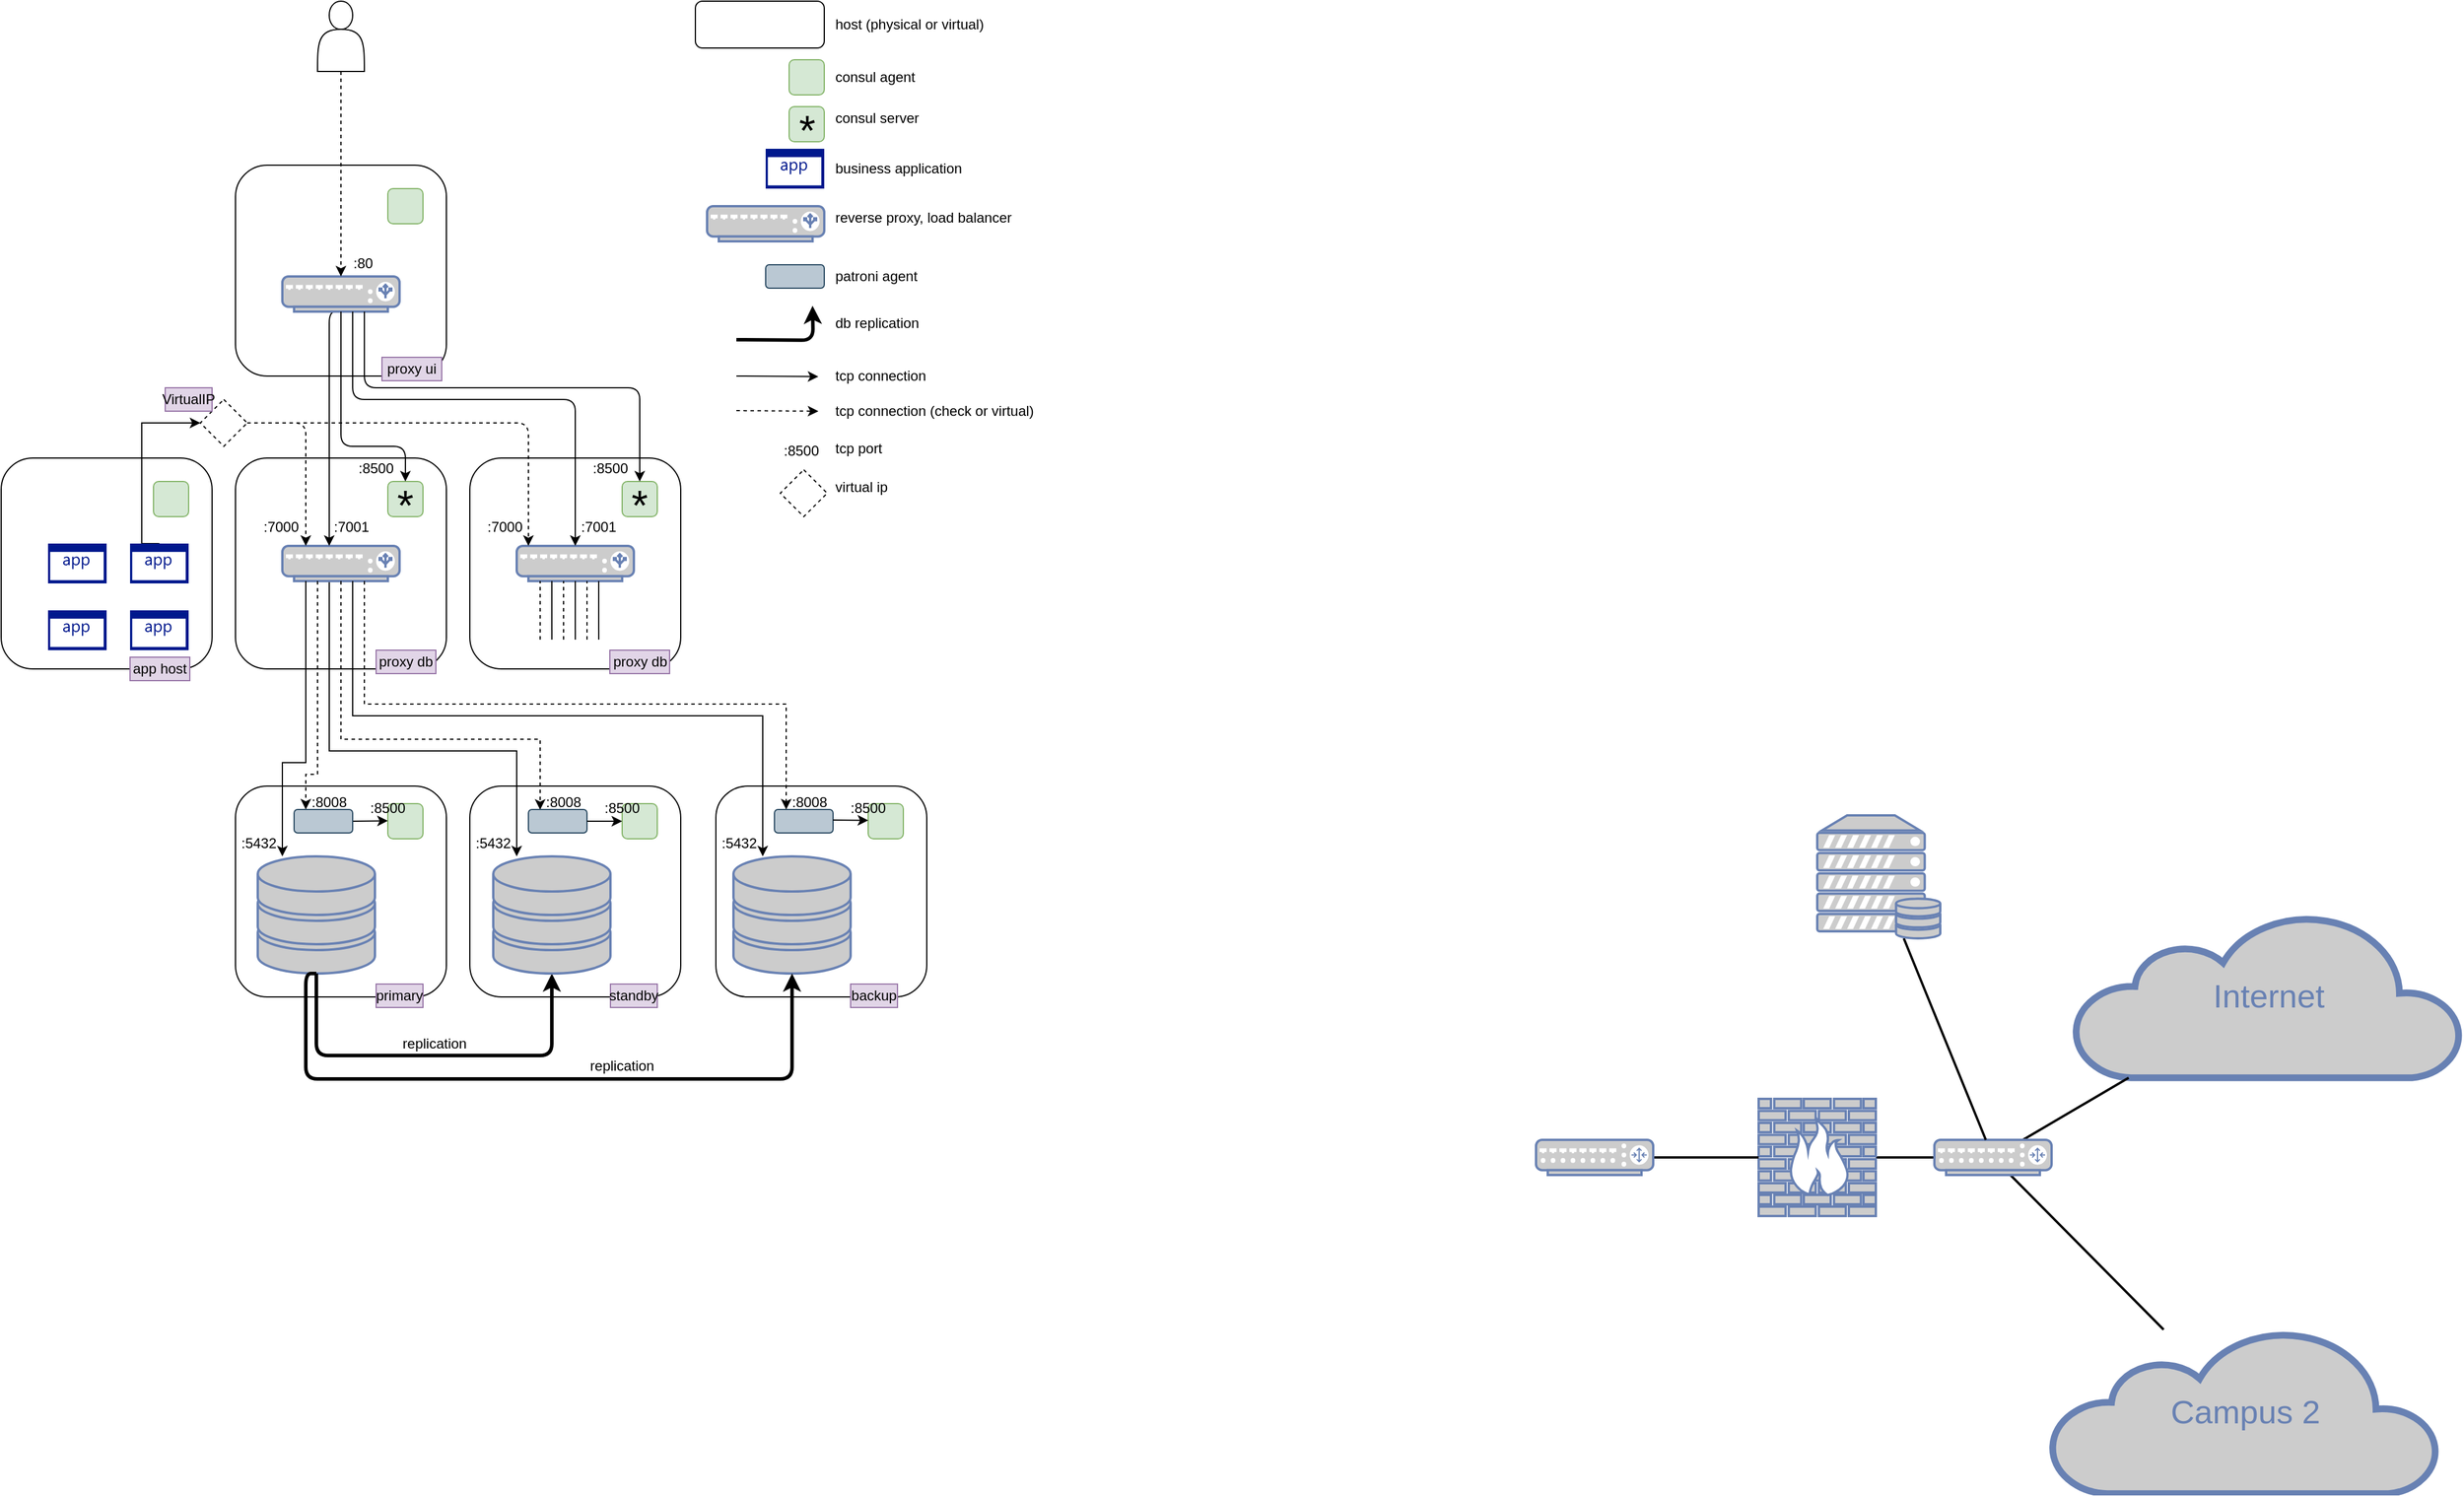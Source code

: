 <mxfile version="13.2.1" type="github">
  <diagram name="Page-1" id="bfe91b75-5d2c-26a0-9c1d-138518896778">
    <mxGraphModel dx="1113" dy="694" grid="1" gridSize="10" guides="1" tooltips="1" connect="1" arrows="1" fold="1" page="1" pageScale="1" pageWidth="1100" pageHeight="850" background="#ffffff" math="0" shadow="0">
      <root>
        <mxCell id="0" />
        <mxCell id="1" parent="0" />
        <mxCell id="Ll7NFRcKtgWp0UhdgGWS-8" value="" style="rounded=1;whiteSpace=wrap;html=1;" parent="1" vertex="1">
          <mxGeometry x="250" y="440" width="180" height="180" as="geometry" />
        </mxCell>
        <mxCell id="Ll7NFRcKtgWp0UhdgGWS-7" value="" style="rounded=1;whiteSpace=wrap;html=1;" parent="1" vertex="1">
          <mxGeometry x="660" y="720" width="180" height="180" as="geometry" />
        </mxCell>
        <mxCell id="Ll7NFRcKtgWp0UhdgGWS-6" value="" style="rounded=1;whiteSpace=wrap;html=1;" parent="1" vertex="1">
          <mxGeometry x="450" y="720" width="180" height="180" as="geometry" />
        </mxCell>
        <mxCell id="Ll7NFRcKtgWp0UhdgGWS-5" value="" style="rounded=1;whiteSpace=wrap;html=1;" parent="1" vertex="1">
          <mxGeometry x="250" y="720" width="180" height="180" as="geometry" />
        </mxCell>
        <mxCell id="7c3789c024ecab99-55" style="edgeStyle=none;html=1;labelBackgroundColor=none;endArrow=none;endFill=0;strokeWidth=2;fontFamily=Verdana;fontSize=28;fontColor=#6881B3;" parent="1" source="7c3789c024ecab99-8" target="7c3789c024ecab99-54" edge="1">
          <mxGeometry relative="1" as="geometry">
            <mxPoint x="1720" y="977.0" as="targetPoint" />
          </mxGeometry>
        </mxCell>
        <mxCell id="7c3789c024ecab99-8" value="" style="fontColor=#0066CC;verticalAlign=top;verticalLabelPosition=bottom;labelPosition=center;align=center;html=1;fillColor=#CCCCCC;strokeColor=#6881B3;gradientColor=none;gradientDirection=north;strokeWidth=2;shape=mxgraph.networks.firewall;rounded=0;shadow=0;comic=0;" parent="1" vertex="1">
          <mxGeometry x="1550" y="987" width="100" height="100" as="geometry" />
        </mxCell>
        <mxCell id="7c3789c024ecab99-52" style="edgeStyle=none;html=1;labelBackgroundColor=none;endArrow=none;endFill=0;strokeWidth=2;fontFamily=Verdana;fontSize=15;fontColor=#036897;" parent="1" source="7c3789c024ecab99-10" target="7c3789c024ecab99-8" edge="1">
          <mxGeometry relative="1" as="geometry">
            <mxPoint x="1610.0" y="1057" as="targetPoint" />
          </mxGeometry>
        </mxCell>
        <mxCell id="7c3789c024ecab99-10" value="" style="fontColor=#0066CC;verticalAlign=top;verticalLabelPosition=bottom;labelPosition=center;align=center;html=1;fillColor=#CCCCCC;strokeColor=#6881B3;gradientColor=none;gradientDirection=north;strokeWidth=2;shape=mxgraph.networks.router;rounded=0;shadow=0;comic=0;" parent="1" vertex="1">
          <mxGeometry x="1360" y="1022" width="100" height="30" as="geometry" />
        </mxCell>
        <mxCell id="7c3789c024ecab99-53" value="Internet" style="html=1;fillColor=#CCCCCC;strokeColor=#6881B3;gradientColor=none;gradientDirection=north;strokeWidth=2;shape=mxgraph.networks.cloud;fontColor=#6881B3;rounded=0;shadow=0;comic=0;align=center;fontSize=28;" parent="1" vertex="1">
          <mxGeometry x="1820" y="829" width="330" height="140" as="geometry" />
        </mxCell>
        <mxCell id="7c3789c024ecab99-56" style="edgeStyle=none;html=1;labelBackgroundColor=none;endArrow=none;endFill=0;strokeWidth=2;fontFamily=Verdana;fontSize=28;fontColor=#6881B3;" parent="1" source="7c3789c024ecab99-54" target="7c3789c024ecab99-53" edge="1">
          <mxGeometry relative="1" as="geometry" />
        </mxCell>
        <mxCell id="7c3789c024ecab99-77" style="edgeStyle=none;html=1;labelBackgroundColor=none;endArrow=none;endFill=0;strokeWidth=2;fontFamily=Verdana;fontSize=28;fontColor=#6881B3;" parent="1" source="7c3789c024ecab99-54" target="7c3789c024ecab99-76" edge="1">
          <mxGeometry relative="1" as="geometry" />
        </mxCell>
        <mxCell id="7c3789c024ecab99-54" value="" style="fontColor=#0066CC;verticalAlign=top;verticalLabelPosition=bottom;labelPosition=center;align=center;html=1;fillColor=#CCCCCC;strokeColor=#6881B3;gradientColor=none;gradientDirection=north;strokeWidth=2;shape=mxgraph.networks.router;rounded=0;shadow=0;comic=0;" parent="1" vertex="1">
          <mxGeometry x="1700" y="1022" width="100" height="30" as="geometry" />
        </mxCell>
        <mxCell id="7c3789c024ecab99-57" value="" style="fontColor=#0066CC;verticalAlign=top;verticalLabelPosition=bottom;labelPosition=center;align=center;html=1;fillColor=#CCCCCC;strokeColor=#6881B3;gradientColor=none;gradientDirection=north;strokeWidth=2;shape=mxgraph.networks.storage;rounded=0;shadow=0;comic=0;" parent="1" vertex="1">
          <mxGeometry x="269" y="780" width="100" height="100" as="geometry" />
        </mxCell>
        <mxCell id="7c3789c024ecab99-59" style="edgeStyle=none;html=1;labelBackgroundColor=none;endArrow=none;endFill=0;strokeWidth=2;fontFamily=Verdana;fontSize=28;fontColor=#6881B3;" parent="1" source="7c3789c024ecab99-58" target="7c3789c024ecab99-54" edge="1">
          <mxGeometry relative="1" as="geometry">
            <mxPoint x="1630" y="967" as="targetPoint" />
          </mxGeometry>
        </mxCell>
        <mxCell id="7c3789c024ecab99-58" value="" style="fontColor=#0066CC;verticalAlign=top;verticalLabelPosition=bottom;labelPosition=center;align=center;html=1;fillColor=#CCCCCC;strokeColor=#6881B3;gradientColor=none;gradientDirection=north;strokeWidth=2;shape=mxgraph.networks.server_storage;rounded=0;shadow=0;comic=0;" parent="1" vertex="1">
          <mxGeometry x="1600" y="745" width="105" height="105" as="geometry" />
        </mxCell>
        <mxCell id="7c3789c024ecab99-75" style="edgeStyle=orthogonalEdgeStyle;html=1;labelBackgroundColor=none;endArrow=classic;endFill=1;strokeWidth=3;fontFamily=Verdana;fontSize=28;fontColor=#6881B3;entryX=0.5;entryY=1;entryDx=0;entryDy=0;entryPerimeter=0;exitX=0.5;exitY=1;exitDx=0;exitDy=0;exitPerimeter=0;" parent="1" source="7c3789c024ecab99-57" target="Ll7NFRcKtgWp0UhdgGWS-1" edge="1">
          <mxGeometry relative="1" as="geometry">
            <mxPoint x="1300" y="900" as="targetPoint" />
            <Array as="points">
              <mxPoint x="340" y="950" />
              <mxPoint x="540" y="950" />
            </Array>
            <mxPoint x="830" y="1692" as="sourcePoint" />
          </mxGeometry>
        </mxCell>
        <mxCell id="7c3789c024ecab99-76" value="Campus 2" style="html=1;fillColor=#CCCCCC;strokeColor=#6881B3;gradientColor=none;gradientDirection=north;strokeWidth=2;shape=mxgraph.networks.cloud;fontColor=#6881B3;rounded=0;shadow=0;comic=0;align=center;fontSize=28;" parent="1" vertex="1">
          <mxGeometry x="1800" y="1184" width="330" height="140" as="geometry" />
        </mxCell>
        <mxCell id="Ll7NFRcKtgWp0UhdgGWS-1" value="" style="fontColor=#0066CC;verticalAlign=top;verticalLabelPosition=bottom;labelPosition=center;align=center;html=1;fillColor=#CCCCCC;strokeColor=#6881B3;gradientColor=none;gradientDirection=north;strokeWidth=2;shape=mxgraph.networks.storage;rounded=0;shadow=0;comic=0;" parent="1" vertex="1">
          <mxGeometry x="470" y="780" width="100" height="100" as="geometry" />
        </mxCell>
        <mxCell id="Ll7NFRcKtgWp0UhdgGWS-2" value="" style="fontColor=#0066CC;verticalAlign=top;verticalLabelPosition=bottom;labelPosition=center;align=center;html=1;fillColor=#CCCCCC;strokeColor=#6881B3;gradientColor=none;gradientDirection=north;strokeWidth=2;shape=mxgraph.networks.storage;rounded=0;shadow=0;comic=0;" parent="1" vertex="1">
          <mxGeometry x="675" y="780" width="100" height="100" as="geometry" />
        </mxCell>
        <mxCell id="Ll7NFRcKtgWp0UhdgGWS-3" style="edgeStyle=orthogonalEdgeStyle;html=1;labelBackgroundColor=none;endArrow=classic;endFill=1;strokeWidth=3;fontFamily=Verdana;fontSize=28;fontColor=#6881B3;entryX=0.5;entryY=1;entryDx=0;entryDy=0;entryPerimeter=0;exitX=0.5;exitY=1;exitDx=0;exitDy=0;exitPerimeter=0;startArrow=none;startFill=0;" parent="1" source="7c3789c024ecab99-57" target="Ll7NFRcKtgWp0UhdgGWS-2" edge="1">
          <mxGeometry relative="1" as="geometry">
            <mxPoint x="550" y="890" as="targetPoint" />
            <Array as="points">
              <mxPoint x="310" y="880" />
              <mxPoint x="310" y="970" />
              <mxPoint x="725" y="970" />
            </Array>
            <mxPoint x="350" y="890" as="sourcePoint" />
          </mxGeometry>
        </mxCell>
        <mxCell id="Ll7NFRcKtgWp0UhdgGWS-11" value="" style="edgeStyle=orthogonalEdgeStyle;rounded=0;orthogonalLoop=1;jettySize=auto;html=1;startArrow=none;startFill=0;endArrow=classic;endFill=1;" parent="1" source="Ll7NFRcKtgWp0UhdgGWS-4" edge="1">
          <mxGeometry relative="1" as="geometry">
            <mxPoint x="490" y="780" as="targetPoint" />
            <Array as="points">
              <mxPoint x="330" y="690" />
              <mxPoint x="490" y="690" />
            </Array>
          </mxGeometry>
        </mxCell>
        <mxCell id="Ll7NFRcKtgWp0UhdgGWS-4" value="" style="fontColor=#0066CC;verticalAlign=top;verticalLabelPosition=bottom;labelPosition=center;align=center;html=1;outlineConnect=0;fillColor=#CCCCCC;strokeColor=#6881B3;gradientColor=none;gradientDirection=north;strokeWidth=2;shape=mxgraph.networks.load_balancer;" parent="1" vertex="1">
          <mxGeometry x="290" y="515" width="100" height="30" as="geometry" />
        </mxCell>
        <mxCell id="Ll7NFRcKtgWp0UhdgGWS-12" value="" style="rounded=1;whiteSpace=wrap;html=1;" parent="1" vertex="1">
          <mxGeometry x="450" y="440" width="180" height="180" as="geometry" />
        </mxCell>
        <mxCell id="Ll7NFRcKtgWp0UhdgGWS-14" value="" style="edgeStyle=orthogonalEdgeStyle;rounded=0;orthogonalLoop=1;jettySize=auto;html=1;startArrow=none;startFill=0;endArrow=classic;endFill=1;entryX=0.208;entryY=0.016;entryDx=0;entryDy=0;dashed=1;entryPerimeter=0;" parent="1" source="Ll7NFRcKtgWp0UhdgGWS-4" target="Ll7NFRcKtgWp0UhdgGWS-15" edge="1">
          <mxGeometry relative="1" as="geometry">
            <mxPoint x="350.0" y="510" as="sourcePoint" />
            <mxPoint x="520.0" y="790" as="targetPoint" />
            <Array as="points">
              <mxPoint x="340" y="680" />
              <mxPoint x="510" y="680" />
              <mxPoint x="510" y="740" />
            </Array>
          </mxGeometry>
        </mxCell>
        <mxCell id="Ll7NFRcKtgWp0UhdgGWS-15" value="" style="rounded=1;whiteSpace=wrap;html=1;fillColor=#bac8d3;strokeColor=#23445d;" parent="1" vertex="1">
          <mxGeometry x="500" y="740" width="50" height="20" as="geometry" />
        </mxCell>
        <mxCell id="Ll7NFRcKtgWp0UhdgGWS-17" value="" style="rounded=1;whiteSpace=wrap;html=1;fillColor=#d5e8d4;strokeColor=#82b366;" parent="1" vertex="1">
          <mxGeometry x="580" y="735" width="30" height="30" as="geometry" />
        </mxCell>
        <mxCell id="Ll7NFRcKtgWp0UhdgGWS-18" value="" style="rounded=1;whiteSpace=wrap;html=1;fillColor=#d5e8d4;strokeColor=#82b366;" parent="1" vertex="1">
          <mxGeometry x="580" y="460" width="30" height="30" as="geometry" />
        </mxCell>
        <mxCell id="Ll7NFRcKtgWp0UhdgGWS-19" value="" style="rounded=1;whiteSpace=wrap;html=1;fillColor=#d5e8d4;strokeColor=#82b366;" parent="1" vertex="1">
          <mxGeometry x="380" y="460" width="30" height="30" as="geometry" />
        </mxCell>
        <mxCell id="Ll7NFRcKtgWp0UhdgGWS-20" value="" style="rounded=1;whiteSpace=wrap;html=1;fillColor=#d5e8d4;strokeColor=#82b366;" parent="1" vertex="1">
          <mxGeometry x="380" y="735" width="30" height="30" as="geometry" />
        </mxCell>
        <mxCell id="Ll7NFRcKtgWp0UhdgGWS-21" value="" style="rounded=1;whiteSpace=wrap;html=1;fillColor=#d5e8d4;strokeColor=#82b366;" parent="1" vertex="1">
          <mxGeometry x="790" y="735" width="30" height="30" as="geometry" />
        </mxCell>
        <mxCell id="Ll7NFRcKtgWp0UhdgGWS-22" value="" style="endArrow=classic;html=1;exitX=1;exitY=0.5;exitDx=0;exitDy=0;entryX=0;entryY=0.5;entryDx=0;entryDy=0;" parent="1" source="Ll7NFRcKtgWp0UhdgGWS-15" target="Ll7NFRcKtgWp0UhdgGWS-17" edge="1">
          <mxGeometry width="50" height="50" relative="1" as="geometry">
            <mxPoint x="530" y="720" as="sourcePoint" />
            <mxPoint x="580" y="670" as="targetPoint" />
          </mxGeometry>
        </mxCell>
        <mxCell id="Ll7NFRcKtgWp0UhdgGWS-23" value="" style="rounded=1;whiteSpace=wrap;html=1;" parent="1" vertex="1">
          <mxGeometry x="250" y="190" width="180" height="180" as="geometry" />
        </mxCell>
        <mxCell id="Ll7NFRcKtgWp0UhdgGWS-26" style="edgeStyle=orthogonalEdgeStyle;rounded=1;orthogonalLoop=1;jettySize=auto;html=1;exitX=0.5;exitY=1;exitDx=0;exitDy=0;exitPerimeter=0;startArrow=none;startFill=0;endArrow=classic;endFill=1;" parent="1" source="Ll7NFRcKtgWp0UhdgGWS-24" target="Ll7NFRcKtgWp0UhdgGWS-4" edge="1">
          <mxGeometry relative="1" as="geometry">
            <Array as="points">
              <mxPoint x="330" y="315" />
            </Array>
          </mxGeometry>
        </mxCell>
        <mxCell id="Ll7NFRcKtgWp0UhdgGWS-24" value="" style="fontColor=#0066CC;verticalAlign=top;verticalLabelPosition=bottom;labelPosition=center;align=center;html=1;outlineConnect=0;fillColor=#CCCCCC;strokeColor=#6881B3;gradientColor=none;gradientDirection=north;strokeWidth=2;shape=mxgraph.networks.load_balancer;" parent="1" vertex="1">
          <mxGeometry x="290" y="285" width="100" height="30" as="geometry" />
        </mxCell>
        <mxCell id="Ll7NFRcKtgWp0UhdgGWS-25" value="" style="rounded=1;whiteSpace=wrap;html=1;fillColor=#d5e8d4;strokeColor=#82b366;" parent="1" vertex="1">
          <mxGeometry x="380" y="210" width="30" height="30" as="geometry" />
        </mxCell>
        <mxCell id="Ll7NFRcKtgWp0UhdgGWS-27" style="edgeStyle=orthogonalEdgeStyle;rounded=1;orthogonalLoop=1;jettySize=auto;html=1;startArrow=none;startFill=0;endArrow=classic;endFill=1;entryX=0.5;entryY=0;entryDx=0;entryDy=0;" parent="1" source="Ll7NFRcKtgWp0UhdgGWS-24" target="Ll7NFRcKtgWp0UhdgGWS-19" edge="1">
          <mxGeometry relative="1" as="geometry">
            <mxPoint x="350" y="325" as="sourcePoint" />
            <mxPoint x="350" y="545" as="targetPoint" />
            <Array as="points">
              <mxPoint x="340" y="430" />
              <mxPoint x="395" y="430" />
            </Array>
          </mxGeometry>
        </mxCell>
        <mxCell id="Ll7NFRcKtgWp0UhdgGWS-28" style="edgeStyle=orthogonalEdgeStyle;rounded=1;orthogonalLoop=1;jettySize=auto;html=1;startArrow=none;startFill=0;endArrow=classic;endFill=1;entryX=0.5;entryY=0;entryDx=0;entryDy=0;" parent="1" source="Ll7NFRcKtgWp0UhdgGWS-24" target="Ll7NFRcKtgWp0UhdgGWS-18" edge="1">
          <mxGeometry relative="1" as="geometry">
            <mxPoint x="350.059" y="325" as="sourcePoint" />
            <mxPoint x="405" y="470" as="targetPoint" />
            <Array as="points">
              <mxPoint x="360" y="380" />
              <mxPoint x="595" y="380" />
            </Array>
          </mxGeometry>
        </mxCell>
        <mxCell id="Ll7NFRcKtgWp0UhdgGWS-30" value="" style="rounded=1;whiteSpace=wrap;html=1;fillColor=#bac8d3;strokeColor=#23445d;" parent="1" vertex="1">
          <mxGeometry x="710" y="740" width="50" height="20" as="geometry" />
        </mxCell>
        <mxCell id="Ll7NFRcKtgWp0UhdgGWS-31" value="" style="edgeStyle=orthogonalEdgeStyle;rounded=0;orthogonalLoop=1;jettySize=auto;html=1;startArrow=none;startFill=0;endArrow=classic;endFill=1;dashed=1;" parent="1" source="Ll7NFRcKtgWp0UhdgGWS-4" edge="1">
          <mxGeometry relative="1" as="geometry">
            <mxPoint x="370" y="575" as="sourcePoint" />
            <mxPoint x="310" y="740" as="targetPoint" />
            <Array as="points">
              <mxPoint x="320" y="710" />
              <mxPoint x="310" y="710" />
              <mxPoint x="310" y="740" />
            </Array>
          </mxGeometry>
        </mxCell>
        <mxCell id="Ll7NFRcKtgWp0UhdgGWS-32" value="" style="edgeStyle=orthogonalEdgeStyle;rounded=0;orthogonalLoop=1;jettySize=auto;html=1;startArrow=none;startFill=0;endArrow=classic;endFill=1;" parent="1" source="Ll7NFRcKtgWp0UhdgGWS-4" edge="1">
          <mxGeometry relative="1" as="geometry">
            <mxPoint x="320" y="575" as="sourcePoint" />
            <mxPoint x="290" y="780" as="targetPoint" />
            <Array as="points">
              <mxPoint x="310" y="700" />
              <mxPoint x="290" y="700" />
            </Array>
          </mxGeometry>
        </mxCell>
        <mxCell id="Ll7NFRcKtgWp0UhdgGWS-33" value="" style="edgeStyle=orthogonalEdgeStyle;rounded=0;orthogonalLoop=1;jettySize=auto;html=1;startArrow=none;startFill=0;endArrow=classic;endFill=1;dashed=1;" parent="1" source="Ll7NFRcKtgWp0UhdgGWS-4" edge="1">
          <mxGeometry relative="1" as="geometry">
            <mxPoint x="350" y="575" as="sourcePoint" />
            <mxPoint x="720" y="740" as="targetPoint" />
            <Array as="points">
              <mxPoint x="360" y="650" />
              <mxPoint x="720" y="650" />
            </Array>
          </mxGeometry>
        </mxCell>
        <mxCell id="Ll7NFRcKtgWp0UhdgGWS-34" value="" style="edgeStyle=orthogonalEdgeStyle;rounded=0;orthogonalLoop=1;jettySize=auto;html=1;startArrow=none;startFill=0;endArrow=classic;endFill=1;" parent="1" source="Ll7NFRcKtgWp0UhdgGWS-4" edge="1">
          <mxGeometry relative="1" as="geometry">
            <mxPoint x="360" y="575" as="sourcePoint" />
            <mxPoint x="700" y="780" as="targetPoint" />
            <Array as="points">
              <mxPoint x="350" y="660" />
              <mxPoint x="700" y="660" />
            </Array>
          </mxGeometry>
        </mxCell>
        <mxCell id="Ll7NFRcKtgWp0UhdgGWS-35" value="" style="fontColor=#0066CC;verticalAlign=top;verticalLabelPosition=bottom;labelPosition=center;align=center;html=1;outlineConnect=0;fillColor=#CCCCCC;strokeColor=#6881B3;gradientColor=none;gradientDirection=north;strokeWidth=2;shape=mxgraph.networks.load_balancer;" parent="1" vertex="1">
          <mxGeometry x="490" y="515" width="100" height="30" as="geometry" />
        </mxCell>
        <mxCell id="Ll7NFRcKtgWp0UhdgGWS-36" style="edgeStyle=orthogonalEdgeStyle;rounded=1;orthogonalLoop=1;jettySize=auto;html=1;startArrow=none;startFill=0;endArrow=classic;endFill=1;" parent="1" source="Ll7NFRcKtgWp0UhdgGWS-24" edge="1">
          <mxGeometry relative="1" as="geometry">
            <mxPoint x="370" y="325" as="sourcePoint" />
            <mxPoint x="540" y="515" as="targetPoint" />
            <Array as="points">
              <mxPoint x="350" y="390" />
              <mxPoint x="540" y="390" />
              <mxPoint x="540" y="515" />
            </Array>
          </mxGeometry>
        </mxCell>
        <mxCell id="Ll7NFRcKtgWp0UhdgGWS-37" value="" style="rounded=1;whiteSpace=wrap;html=1;fillColor=#d5e8d4;strokeColor=#82b366;" parent="1" vertex="1">
          <mxGeometry x="722.5" y="100" width="30" height="30" as="geometry" />
        </mxCell>
        <mxCell id="Ll7NFRcKtgWp0UhdgGWS-38" value="*" style="text;html=1;strokeColor=none;fillColor=none;align=center;verticalAlign=middle;whiteSpace=wrap;rounded=0;fontSize=36;" parent="1" vertex="1">
          <mxGeometry x="375" y="470" width="40" height="20" as="geometry" />
        </mxCell>
        <mxCell id="Ll7NFRcKtgWp0UhdgGWS-39" value="*" style="text;html=1;strokeColor=none;fillColor=none;align=center;verticalAlign=middle;whiteSpace=wrap;rounded=0;fontSize=36;" parent="1" vertex="1">
          <mxGeometry x="575" y="470" width="40" height="20" as="geometry" />
        </mxCell>
        <mxCell id="Ll7NFRcKtgWp0UhdgGWS-40" value="" style="rounded=1;whiteSpace=wrap;html=1;fillColor=#d5e8d4;strokeColor=#82b366;" parent="1" vertex="1">
          <mxGeometry x="722.5" y="140" width="30" height="30" as="geometry" />
        </mxCell>
        <mxCell id="Ll7NFRcKtgWp0UhdgGWS-41" value="*" style="text;html=1;strokeColor=none;fillColor=none;align=center;verticalAlign=middle;whiteSpace=wrap;rounded=0;fontSize=36;" parent="1" vertex="1">
          <mxGeometry x="717.5" y="150" width="40" height="20" as="geometry" />
        </mxCell>
        <mxCell id="Ll7NFRcKtgWp0UhdgGWS-42" value="" style="fontColor=#0066CC;verticalAlign=top;verticalLabelPosition=bottom;labelPosition=center;align=center;html=1;outlineConnect=0;fillColor=#CCCCCC;strokeColor=#6881B3;gradientColor=none;gradientDirection=north;strokeWidth=2;shape=mxgraph.networks.load_balancer;" parent="1" vertex="1">
          <mxGeometry x="652.5" y="225" width="100" height="30" as="geometry" />
        </mxCell>
        <mxCell id="Ll7NFRcKtgWp0UhdgGWS-43" value="" style="rounded=1;whiteSpace=wrap;html=1;fillColor=#bac8d3;strokeColor=#23445d;" parent="1" vertex="1">
          <mxGeometry x="702.5" y="275" width="50" height="20" as="geometry" />
        </mxCell>
        <mxCell id="Ll7NFRcKtgWp0UhdgGWS-45" value="&lt;font style=&quot;font-size: 12px&quot;&gt;:5432&lt;/font&gt;" style="text;html=1;strokeColor=none;fillColor=none;align=center;verticalAlign=middle;whiteSpace=wrap;rounded=0;fontSize=36;" parent="1" vertex="1">
          <mxGeometry x="250" y="750" width="40" height="20" as="geometry" />
        </mxCell>
        <mxCell id="Ll7NFRcKtgWp0UhdgGWS-46" value="&lt;font style=&quot;font-size: 12px&quot;&gt;:8008&lt;/font&gt;" style="text;html=1;strokeColor=none;fillColor=none;align=center;verticalAlign=middle;whiteSpace=wrap;rounded=0;fontSize=36;" parent="1" vertex="1">
          <mxGeometry x="310" y="715" width="40" height="20" as="geometry" />
        </mxCell>
        <mxCell id="Ll7NFRcKtgWp0UhdgGWS-47" value="&lt;font style=&quot;font-size: 12px&quot;&gt;:7000&lt;/font&gt;" style="text;html=1;strokeColor=none;fillColor=none;align=center;verticalAlign=middle;whiteSpace=wrap;rounded=0;fontSize=36;" parent="1" vertex="1">
          <mxGeometry x="269" y="480" width="40" height="20" as="geometry" />
        </mxCell>
        <mxCell id="Ll7NFRcKtgWp0UhdgGWS-48" value="&lt;font style=&quot;font-size: 12px&quot;&gt;:8500&lt;/font&gt;" style="text;html=1;strokeColor=none;fillColor=none;align=center;verticalAlign=middle;whiteSpace=wrap;rounded=0;fontSize=36;" parent="1" vertex="1">
          <mxGeometry x="350" y="425" width="40" height="30" as="geometry" />
        </mxCell>
        <mxCell id="Ll7NFRcKtgWp0UhdgGWS-49" value="&lt;font style=&quot;font-size: 12px&quot;&gt;:8500&lt;/font&gt;" style="text;html=1;strokeColor=none;fillColor=none;align=center;verticalAlign=middle;whiteSpace=wrap;rounded=0;fontSize=36;" parent="1" vertex="1">
          <mxGeometry x="560" y="720" width="40" height="20" as="geometry" />
        </mxCell>
        <mxCell id="Ll7NFRcKtgWp0UhdgGWS-51" style="edgeStyle=orthogonalEdgeStyle;rounded=0;orthogonalLoop=1;jettySize=auto;html=1;exitX=0.5;exitY=1;exitDx=0;exitDy=0;entryX=0.5;entryY=0;entryDx=0;entryDy=0;entryPerimeter=0;dashed=1;startArrow=none;startFill=0;endArrow=classic;endFill=1;fontSize=36;" parent="1" source="Ll7NFRcKtgWp0UhdgGWS-50" target="Ll7NFRcKtgWp0UhdgGWS-24" edge="1">
          <mxGeometry relative="1" as="geometry" />
        </mxCell>
        <mxCell id="Ll7NFRcKtgWp0UhdgGWS-50" value="" style="shape=actor;whiteSpace=wrap;html=1;fontSize=36;" parent="1" vertex="1">
          <mxGeometry x="320" y="50" width="40" height="60" as="geometry" />
        </mxCell>
        <mxCell id="Ll7NFRcKtgWp0UhdgGWS-52" value="&lt;font style=&quot;font-size: 12px&quot;&gt;:80&lt;/font&gt;" style="text;html=1;strokeColor=none;fillColor=none;align=center;verticalAlign=middle;whiteSpace=wrap;rounded=0;fontSize=36;" parent="1" vertex="1">
          <mxGeometry x="339" y="255" width="40" height="20" as="geometry" />
        </mxCell>
        <mxCell id="Ll7NFRcKtgWp0UhdgGWS-53" value="&lt;font style=&quot;font-size: 12px&quot;&gt;:7000&lt;/font&gt;" style="text;html=1;strokeColor=none;fillColor=none;align=center;verticalAlign=middle;whiteSpace=wrap;rounded=0;fontSize=36;" parent="1" vertex="1">
          <mxGeometry x="460" y="480" width="40" height="20" as="geometry" />
        </mxCell>
        <mxCell id="Ll7NFRcKtgWp0UhdgGWS-54" value="&lt;font style=&quot;font-size: 12px&quot;&gt;:8500&lt;/font&gt;" style="text;html=1;strokeColor=none;fillColor=none;align=center;verticalAlign=middle;whiteSpace=wrap;rounded=0;fontSize=36;" parent="1" vertex="1">
          <mxGeometry x="550" y="425" width="40" height="30" as="geometry" />
        </mxCell>
        <mxCell id="Ll7NFRcKtgWp0UhdgGWS-55" value="" style="endArrow=none;html=1;fontSize=36;exitX=0.389;exitY=0.861;exitDx=0;exitDy=0;exitPerimeter=0;" parent="1" source="Ll7NFRcKtgWp0UhdgGWS-12" edge="1">
          <mxGeometry width="50" height="50" relative="1" as="geometry">
            <mxPoint x="470" y="595" as="sourcePoint" />
            <mxPoint x="520" y="545" as="targetPoint" />
          </mxGeometry>
        </mxCell>
        <mxCell id="Ll7NFRcKtgWp0UhdgGWS-56" value="" style="endArrow=none;html=1;dashed=1;fontSize=36;exitX=0.389;exitY=0.861;exitDx=0;exitDy=0;exitPerimeter=0;" parent="1" edge="1">
          <mxGeometry width="50" height="50" relative="1" as="geometry">
            <mxPoint x="530.02" y="594.98" as="sourcePoint" />
            <mxPoint x="530" y="545" as="targetPoint" />
          </mxGeometry>
        </mxCell>
        <mxCell id="Ll7NFRcKtgWp0UhdgGWS-57" value="" style="endArrow=none;html=1;dashed=1;fontSize=36;exitX=0.389;exitY=0.861;exitDx=0;exitDy=0;exitPerimeter=0;" parent="1" edge="1">
          <mxGeometry width="50" height="50" relative="1" as="geometry">
            <mxPoint x="510.02" y="594.98" as="sourcePoint" />
            <mxPoint x="510" y="545" as="targetPoint" />
          </mxGeometry>
        </mxCell>
        <mxCell id="Ll7NFRcKtgWp0UhdgGWS-58" value="" style="endArrow=none;html=1;fontSize=36;exitX=0.389;exitY=0.861;exitDx=0;exitDy=0;exitPerimeter=0;" parent="1" edge="1">
          <mxGeometry width="50" height="50" relative="1" as="geometry">
            <mxPoint x="540.02" y="594.98" as="sourcePoint" />
            <mxPoint x="540" y="545" as="targetPoint" />
          </mxGeometry>
        </mxCell>
        <mxCell id="Ll7NFRcKtgWp0UhdgGWS-59" value="" style="endArrow=none;html=1;dashed=1;fontSize=36;exitX=0.389;exitY=0.861;exitDx=0;exitDy=0;exitPerimeter=0;" parent="1" edge="1">
          <mxGeometry width="50" height="50" relative="1" as="geometry">
            <mxPoint x="550.02" y="594.98" as="sourcePoint" />
            <mxPoint x="550" y="545" as="targetPoint" />
          </mxGeometry>
        </mxCell>
        <mxCell id="Ll7NFRcKtgWp0UhdgGWS-60" value="" style="endArrow=none;html=1;fontSize=36;exitX=0.389;exitY=0.861;exitDx=0;exitDy=0;exitPerimeter=0;" parent="1" edge="1">
          <mxGeometry width="50" height="50" relative="1" as="geometry">
            <mxPoint x="560.02" y="594.98" as="sourcePoint" />
            <mxPoint x="560" y="545" as="targetPoint" />
          </mxGeometry>
        </mxCell>
        <mxCell id="Ll7NFRcKtgWp0UhdgGWS-61" value="&lt;font style=&quot;font-size: 12px&quot;&gt;:8008&lt;/font&gt;" style="text;html=1;strokeColor=none;fillColor=none;align=center;verticalAlign=middle;whiteSpace=wrap;rounded=0;fontSize=36;" parent="1" vertex="1">
          <mxGeometry x="510" y="715" width="40" height="20" as="geometry" />
        </mxCell>
        <mxCell id="Ll7NFRcKtgWp0UhdgGWS-62" value="&lt;font style=&quot;font-size: 12px&quot;&gt;:8008&lt;/font&gt;" style="text;html=1;strokeColor=none;fillColor=none;align=center;verticalAlign=middle;whiteSpace=wrap;rounded=0;fontSize=36;" parent="1" vertex="1">
          <mxGeometry x="720" y="715" width="40" height="20" as="geometry" />
        </mxCell>
        <mxCell id="Ll7NFRcKtgWp0UhdgGWS-63" value="&lt;font style=&quot;font-size: 12px&quot;&gt;:5432&lt;/font&gt;" style="text;html=1;strokeColor=none;fillColor=none;align=center;verticalAlign=middle;whiteSpace=wrap;rounded=0;fontSize=36;" parent="1" vertex="1">
          <mxGeometry x="450" y="750" width="40" height="20" as="geometry" />
        </mxCell>
        <mxCell id="Ll7NFRcKtgWp0UhdgGWS-64" value="&lt;font style=&quot;font-size: 12px&quot;&gt;:5432&lt;/font&gt;" style="text;html=1;strokeColor=none;fillColor=none;align=center;verticalAlign=middle;whiteSpace=wrap;rounded=0;fontSize=36;" parent="1" vertex="1">
          <mxGeometry x="660" y="750" width="40" height="20" as="geometry" />
        </mxCell>
        <mxCell id="Ll7NFRcKtgWp0UhdgGWS-65" value="&lt;font style=&quot;font-size: 12px&quot;&gt;:8500&lt;/font&gt;" style="text;html=1;strokeColor=none;fillColor=none;align=center;verticalAlign=middle;whiteSpace=wrap;rounded=0;fontSize=36;" parent="1" vertex="1">
          <mxGeometry x="360" y="720" width="40" height="20" as="geometry" />
        </mxCell>
        <mxCell id="Ll7NFRcKtgWp0UhdgGWS-66" value="&lt;font style=&quot;font-size: 12px&quot;&gt;:8500&lt;/font&gt;" style="text;html=1;strokeColor=none;fillColor=none;align=center;verticalAlign=middle;whiteSpace=wrap;rounded=0;fontSize=36;" parent="1" vertex="1">
          <mxGeometry x="770" y="720" width="40" height="20" as="geometry" />
        </mxCell>
        <mxCell id="Ll7NFRcKtgWp0UhdgGWS-67" value="" style="endArrow=classic;html=1;exitX=1;exitY=0.5;exitDx=0;exitDy=0;entryX=0;entryY=0.5;entryDx=0;entryDy=0;" parent="1" source="Ll7NFRcKtgWp0UhdgGWS-29" edge="1">
          <mxGeometry width="50" height="50" relative="1" as="geometry">
            <mxPoint x="320" y="749.66" as="sourcePoint" />
            <mxPoint x="380" y="749.66" as="targetPoint" />
          </mxGeometry>
        </mxCell>
        <mxCell id="Ll7NFRcKtgWp0UhdgGWS-68" value="" style="endArrow=classic;html=1;entryX=0;entryY=0.5;entryDx=0;entryDy=0;" parent="1" edge="1">
          <mxGeometry width="50" height="50" relative="1" as="geometry">
            <mxPoint x="760" y="749" as="sourcePoint" />
            <mxPoint x="790" y="749.31" as="targetPoint" />
          </mxGeometry>
        </mxCell>
        <mxCell id="Ll7NFRcKtgWp0UhdgGWS-29" value="" style="rounded=1;whiteSpace=wrap;html=1;fillColor=#bac8d3;strokeColor=#23445d;" parent="1" vertex="1">
          <mxGeometry x="300" y="740" width="50" height="20" as="geometry" />
        </mxCell>
        <mxCell id="Ll7NFRcKtgWp0UhdgGWS-70" style="edgeStyle=orthogonalEdgeStyle;html=1;labelBackgroundColor=none;endArrow=classic;endFill=1;strokeWidth=3;fontFamily=Verdana;fontSize=28;fontColor=#6881B3;" parent="1" edge="1">
          <mxGeometry relative="1" as="geometry">
            <mxPoint x="742.5" y="310" as="targetPoint" />
            <mxPoint x="677.5" y="339" as="sourcePoint" />
          </mxGeometry>
        </mxCell>
        <mxCell id="Ll7NFRcKtgWp0UhdgGWS-71" value="" style="endArrow=classic;html=1;strokeWidth=1;fontSize=36;" parent="1" edge="1">
          <mxGeometry width="50" height="50" relative="1" as="geometry">
            <mxPoint x="677.5" y="370" as="sourcePoint" />
            <mxPoint x="747.5" y="370.48" as="targetPoint" />
          </mxGeometry>
        </mxCell>
        <mxCell id="Ll7NFRcKtgWp0UhdgGWS-72" value="" style="endArrow=classic;html=1;strokeWidth=1;fontSize=36;dashed=1;" parent="1" edge="1">
          <mxGeometry width="50" height="50" relative="1" as="geometry">
            <mxPoint x="677.5" y="399.52" as="sourcePoint" />
            <mxPoint x="747.5" y="400" as="targetPoint" />
          </mxGeometry>
        </mxCell>
        <mxCell id="Ll7NFRcKtgWp0UhdgGWS-73" value="&lt;font style=&quot;font-size: 12px&quot;&gt;:8500&lt;/font&gt;" style="text;html=1;strokeColor=none;fillColor=none;align=center;verticalAlign=middle;whiteSpace=wrap;rounded=0;fontSize=36;" parent="1" vertex="1">
          <mxGeometry x="712.5" y="410" width="40" height="30" as="geometry" />
        </mxCell>
        <mxCell id="i6Yz9w69S7k_bQLnVukU-1" value="" style="rounded=1;whiteSpace=wrap;html=1;" vertex="1" parent="1">
          <mxGeometry x="50" y="440" width="180" height="180" as="geometry" />
        </mxCell>
        <mxCell id="i6Yz9w69S7k_bQLnVukU-3" value="" style="rounded=1;whiteSpace=wrap;html=1;fillColor=#d5e8d4;strokeColor=#82b366;" vertex="1" parent="1">
          <mxGeometry x="180" y="460" width="30" height="30" as="geometry" />
        </mxCell>
        <mxCell id="i6Yz9w69S7k_bQLnVukU-9" style="edgeStyle=orthogonalEdgeStyle;rounded=0;orthogonalLoop=1;jettySize=auto;html=1;exitX=0.5;exitY=0;exitDx=0;exitDy=0;exitPerimeter=0;entryX=0;entryY=0.5;entryDx=0;entryDy=0;" edge="1" parent="1" source="i6Yz9w69S7k_bQLnVukU-5" target="i6Yz9w69S7k_bQLnVukU-21">
          <mxGeometry relative="1" as="geometry">
            <Array as="points">
              <mxPoint x="170" y="513" />
              <mxPoint x="170" y="410" />
            </Array>
          </mxGeometry>
        </mxCell>
        <mxCell id="i6Yz9w69S7k_bQLnVukU-5" value="" style="aspect=fixed;pointerEvents=1;shadow=0;dashed=0;html=1;strokeColor=none;labelPosition=center;verticalLabelPosition=bottom;verticalAlign=top;align=center;fillColor=#00188D;shape=mxgraph.mscae.enterprise.application" vertex="1" parent="1">
          <mxGeometry x="160" y="513" width="50" height="34" as="geometry" />
        </mxCell>
        <mxCell id="i6Yz9w69S7k_bQLnVukU-6" value="" style="aspect=fixed;pointerEvents=1;shadow=0;dashed=0;html=1;strokeColor=none;labelPosition=center;verticalLabelPosition=bottom;verticalAlign=top;align=center;fillColor=#00188D;shape=mxgraph.mscae.enterprise.application" vertex="1" parent="1">
          <mxGeometry x="90" y="513" width="50" height="34" as="geometry" />
        </mxCell>
        <mxCell id="i6Yz9w69S7k_bQLnVukU-7" value="" style="aspect=fixed;pointerEvents=1;shadow=0;dashed=0;html=1;strokeColor=none;labelPosition=center;verticalLabelPosition=bottom;verticalAlign=top;align=center;fillColor=#00188D;shape=mxgraph.mscae.enterprise.application" vertex="1" parent="1">
          <mxGeometry x="90" y="570" width="50" height="34" as="geometry" />
        </mxCell>
        <mxCell id="i6Yz9w69S7k_bQLnVukU-8" value="" style="aspect=fixed;pointerEvents=1;shadow=0;dashed=0;html=1;strokeColor=none;labelPosition=center;verticalLabelPosition=bottom;verticalAlign=top;align=center;fillColor=#00188D;shape=mxgraph.mscae.enterprise.application" vertex="1" parent="1">
          <mxGeometry x="160" y="570" width="50" height="34" as="geometry" />
        </mxCell>
        <mxCell id="i6Yz9w69S7k_bQLnVukU-10" value="&lt;font style=&quot;font-size: 12px&quot;&gt;:7001&lt;/font&gt;" style="text;html=1;strokeColor=none;fillColor=none;align=center;verticalAlign=middle;whiteSpace=wrap;rounded=0;fontSize=36;" vertex="1" parent="1">
          <mxGeometry x="329" y="480" width="40" height="20" as="geometry" />
        </mxCell>
        <mxCell id="i6Yz9w69S7k_bQLnVukU-11" value="replication" style="text;html=1;strokeColor=none;fillColor=none;align=center;verticalAlign=middle;whiteSpace=wrap;rounded=0;" vertex="1" parent="1">
          <mxGeometry x="400" y="930" width="40" height="20" as="geometry" />
        </mxCell>
        <mxCell id="i6Yz9w69S7k_bQLnVukU-12" value="replication" style="text;html=1;strokeColor=none;fillColor=none;align=center;verticalAlign=middle;whiteSpace=wrap;rounded=0;" vertex="1" parent="1">
          <mxGeometry x="560" y="949" width="40" height="20" as="geometry" />
        </mxCell>
        <mxCell id="i6Yz9w69S7k_bQLnVukU-13" value="primary" style="text;html=1;strokeColor=#9673a6;fillColor=#e1d5e7;align=center;verticalAlign=middle;whiteSpace=wrap;rounded=0;" vertex="1" parent="1">
          <mxGeometry x="370" y="889" width="40" height="20" as="geometry" />
        </mxCell>
        <mxCell id="i6Yz9w69S7k_bQLnVukU-14" value="standby" style="text;html=1;strokeColor=#9673a6;fillColor=#e1d5e7;align=center;verticalAlign=middle;whiteSpace=wrap;rounded=0;" vertex="1" parent="1">
          <mxGeometry x="570" y="889" width="40" height="20" as="geometry" />
        </mxCell>
        <mxCell id="i6Yz9w69S7k_bQLnVukU-17" value="backup" style="text;html=1;strokeColor=#9673a6;fillColor=#e1d5e7;align=center;verticalAlign=middle;whiteSpace=wrap;rounded=0;" vertex="1" parent="1">
          <mxGeometry x="775" y="889" width="40" height="20" as="geometry" />
        </mxCell>
        <mxCell id="i6Yz9w69S7k_bQLnVukU-18" value="proxy db" style="text;html=1;strokeColor=#9673a6;fillColor=#e1d5e7;align=center;verticalAlign=middle;whiteSpace=wrap;rounded=0;" vertex="1" parent="1">
          <mxGeometry x="370" y="604" width="51" height="20" as="geometry" />
        </mxCell>
        <mxCell id="i6Yz9w69S7k_bQLnVukU-19" value="proxy db" style="text;html=1;strokeColor=#9673a6;fillColor=#e1d5e7;align=center;verticalAlign=middle;whiteSpace=wrap;rounded=0;" vertex="1" parent="1">
          <mxGeometry x="569.5" y="604" width="51" height="20" as="geometry" />
        </mxCell>
        <mxCell id="i6Yz9w69S7k_bQLnVukU-20" value="proxy ui" style="text;html=1;strokeColor=#9673a6;fillColor=#e1d5e7;align=center;verticalAlign=middle;whiteSpace=wrap;rounded=0;" vertex="1" parent="1">
          <mxGeometry x="375" y="354" width="51" height="20" as="geometry" />
        </mxCell>
        <mxCell id="i6Yz9w69S7k_bQLnVukU-23" style="edgeStyle=orthogonalEdgeStyle;rounded=1;orthogonalLoop=1;jettySize=auto;html=1;exitX=1;exitY=0.5;exitDx=0;exitDy=0;dashed=1;" edge="1" parent="1" source="i6Yz9w69S7k_bQLnVukU-21" target="Ll7NFRcKtgWp0UhdgGWS-4">
          <mxGeometry relative="1" as="geometry">
            <Array as="points">
              <mxPoint x="310" y="410" />
            </Array>
          </mxGeometry>
        </mxCell>
        <mxCell id="i6Yz9w69S7k_bQLnVukU-21" value="" style="rhombus;whiteSpace=wrap;html=1;fillColor=#ffffff;dashed=1;" vertex="1" parent="1">
          <mxGeometry x="220" y="390" width="40" height="40" as="geometry" />
        </mxCell>
        <mxCell id="i6Yz9w69S7k_bQLnVukU-24" style="edgeStyle=orthogonalEdgeStyle;rounded=1;orthogonalLoop=1;jettySize=auto;html=1;exitX=1;exitY=0.5;exitDx=0;exitDy=0;dashed=1;" edge="1" parent="1" source="i6Yz9w69S7k_bQLnVukU-21" target="Ll7NFRcKtgWp0UhdgGWS-35">
          <mxGeometry relative="1" as="geometry">
            <mxPoint x="270" y="420" as="sourcePoint" />
            <mxPoint x="320.029" y="525" as="targetPoint" />
            <Array as="points">
              <mxPoint x="500" y="410" />
            </Array>
          </mxGeometry>
        </mxCell>
        <mxCell id="i6Yz9w69S7k_bQLnVukU-26" value="&lt;font style=&quot;font-size: 12px&quot;&gt;:7001&lt;/font&gt;" style="text;html=1;strokeColor=none;fillColor=none;align=center;verticalAlign=middle;whiteSpace=wrap;rounded=0;fontSize=36;" vertex="1" parent="1">
          <mxGeometry x="540" y="480" width="40" height="20" as="geometry" />
        </mxCell>
        <mxCell id="i6Yz9w69S7k_bQLnVukU-27" value="app host" style="text;html=1;strokeColor=#9673a6;fillColor=#e1d5e7;align=center;verticalAlign=middle;whiteSpace=wrap;rounded=0;" vertex="1" parent="1">
          <mxGeometry x="160" y="610" width="51" height="20" as="geometry" />
        </mxCell>
        <mxCell id="i6Yz9w69S7k_bQLnVukU-28" value="VirtualIP" style="text;html=1;strokeColor=#9673a6;fillColor=#e1d5e7;align=center;verticalAlign=middle;whiteSpace=wrap;rounded=0;" vertex="1" parent="1">
          <mxGeometry x="190" y="380" width="40" height="20" as="geometry" />
        </mxCell>
        <mxCell id="i6Yz9w69S7k_bQLnVukU-29" value="" style="rounded=1;whiteSpace=wrap;html=1;" vertex="1" parent="1">
          <mxGeometry x="642.5" y="50" width="110" height="40" as="geometry" />
        </mxCell>
        <mxCell id="i6Yz9w69S7k_bQLnVukU-30" value="" style="rhombus;whiteSpace=wrap;html=1;fillColor=#ffffff;dashed=1;" vertex="1" parent="1">
          <mxGeometry x="715" y="450" width="40" height="40" as="geometry" />
        </mxCell>
        <mxCell id="i6Yz9w69S7k_bQLnVukU-31" value="" style="aspect=fixed;pointerEvents=1;shadow=0;dashed=0;html=1;strokeColor=none;labelPosition=center;verticalLabelPosition=bottom;verticalAlign=top;align=center;fillColor=#00188D;shape=mxgraph.mscae.enterprise.application" vertex="1" parent="1">
          <mxGeometry x="702.5" y="176" width="50" height="34" as="geometry" />
        </mxCell>
        <mxCell id="i6Yz9w69S7k_bQLnVukU-34" value="host (physical or virtual)" style="text;html=1;strokeColor=none;fillColor=none;align=left;verticalAlign=middle;whiteSpace=wrap;rounded=0;" vertex="1" parent="1">
          <mxGeometry x="760" y="60" width="160" height="20" as="geometry" />
        </mxCell>
        <mxCell id="i6Yz9w69S7k_bQLnVukU-35" value="consul agent" style="text;html=1;strokeColor=none;fillColor=none;align=left;verticalAlign=middle;whiteSpace=wrap;rounded=0;" vertex="1" parent="1">
          <mxGeometry x="760" y="105" width="160" height="20" as="geometry" />
        </mxCell>
        <mxCell id="i6Yz9w69S7k_bQLnVukU-36" value="consul server" style="text;html=1;strokeColor=none;fillColor=none;align=left;verticalAlign=middle;whiteSpace=wrap;rounded=0;" vertex="1" parent="1">
          <mxGeometry x="760" y="140" width="160" height="20" as="geometry" />
        </mxCell>
        <mxCell id="i6Yz9w69S7k_bQLnVukU-37" value="business application" style="text;html=1;strokeColor=none;fillColor=none;align=left;verticalAlign=middle;whiteSpace=wrap;rounded=0;" vertex="1" parent="1">
          <mxGeometry x="760" y="183" width="160" height="20" as="geometry" />
        </mxCell>
        <mxCell id="i6Yz9w69S7k_bQLnVukU-38" value="reverse proxy, load balancer" style="text;html=1;strokeColor=none;fillColor=none;align=left;verticalAlign=middle;whiteSpace=wrap;rounded=0;" vertex="1" parent="1">
          <mxGeometry x="760" y="225" width="160" height="20" as="geometry" />
        </mxCell>
        <mxCell id="i6Yz9w69S7k_bQLnVukU-39" value="patroni agent" style="text;html=1;strokeColor=none;fillColor=none;align=left;verticalAlign=middle;whiteSpace=wrap;rounded=0;" vertex="1" parent="1">
          <mxGeometry x="760" y="275" width="160" height="20" as="geometry" />
        </mxCell>
        <mxCell id="i6Yz9w69S7k_bQLnVukU-40" value="db replication" style="text;html=1;strokeColor=none;fillColor=none;align=left;verticalAlign=middle;whiteSpace=wrap;rounded=0;" vertex="1" parent="1">
          <mxGeometry x="760" y="315" width="160" height="20" as="geometry" />
        </mxCell>
        <mxCell id="i6Yz9w69S7k_bQLnVukU-41" value="tcp connection" style="text;html=1;strokeColor=none;fillColor=none;align=left;verticalAlign=middle;whiteSpace=wrap;rounded=0;" vertex="1" parent="1">
          <mxGeometry x="760" y="360" width="160" height="20" as="geometry" />
        </mxCell>
        <mxCell id="i6Yz9w69S7k_bQLnVukU-42" value="tcp connection (check or virtual)" style="text;html=1;strokeColor=none;fillColor=none;align=left;verticalAlign=middle;whiteSpace=wrap;rounded=0;" vertex="1" parent="1">
          <mxGeometry x="760" y="390" width="180" height="20" as="geometry" />
        </mxCell>
        <mxCell id="i6Yz9w69S7k_bQLnVukU-43" value="tcp port" style="text;html=1;strokeColor=none;fillColor=none;align=left;verticalAlign=middle;whiteSpace=wrap;rounded=0;" vertex="1" parent="1">
          <mxGeometry x="760" y="422" width="160" height="20" as="geometry" />
        </mxCell>
        <mxCell id="i6Yz9w69S7k_bQLnVukU-44" value="virtual ip" style="text;html=1;strokeColor=none;fillColor=none;align=left;verticalAlign=middle;whiteSpace=wrap;rounded=0;" vertex="1" parent="1">
          <mxGeometry x="760" y="455" width="160" height="20" as="geometry" />
        </mxCell>
      </root>
    </mxGraphModel>
  </diagram>
</mxfile>
